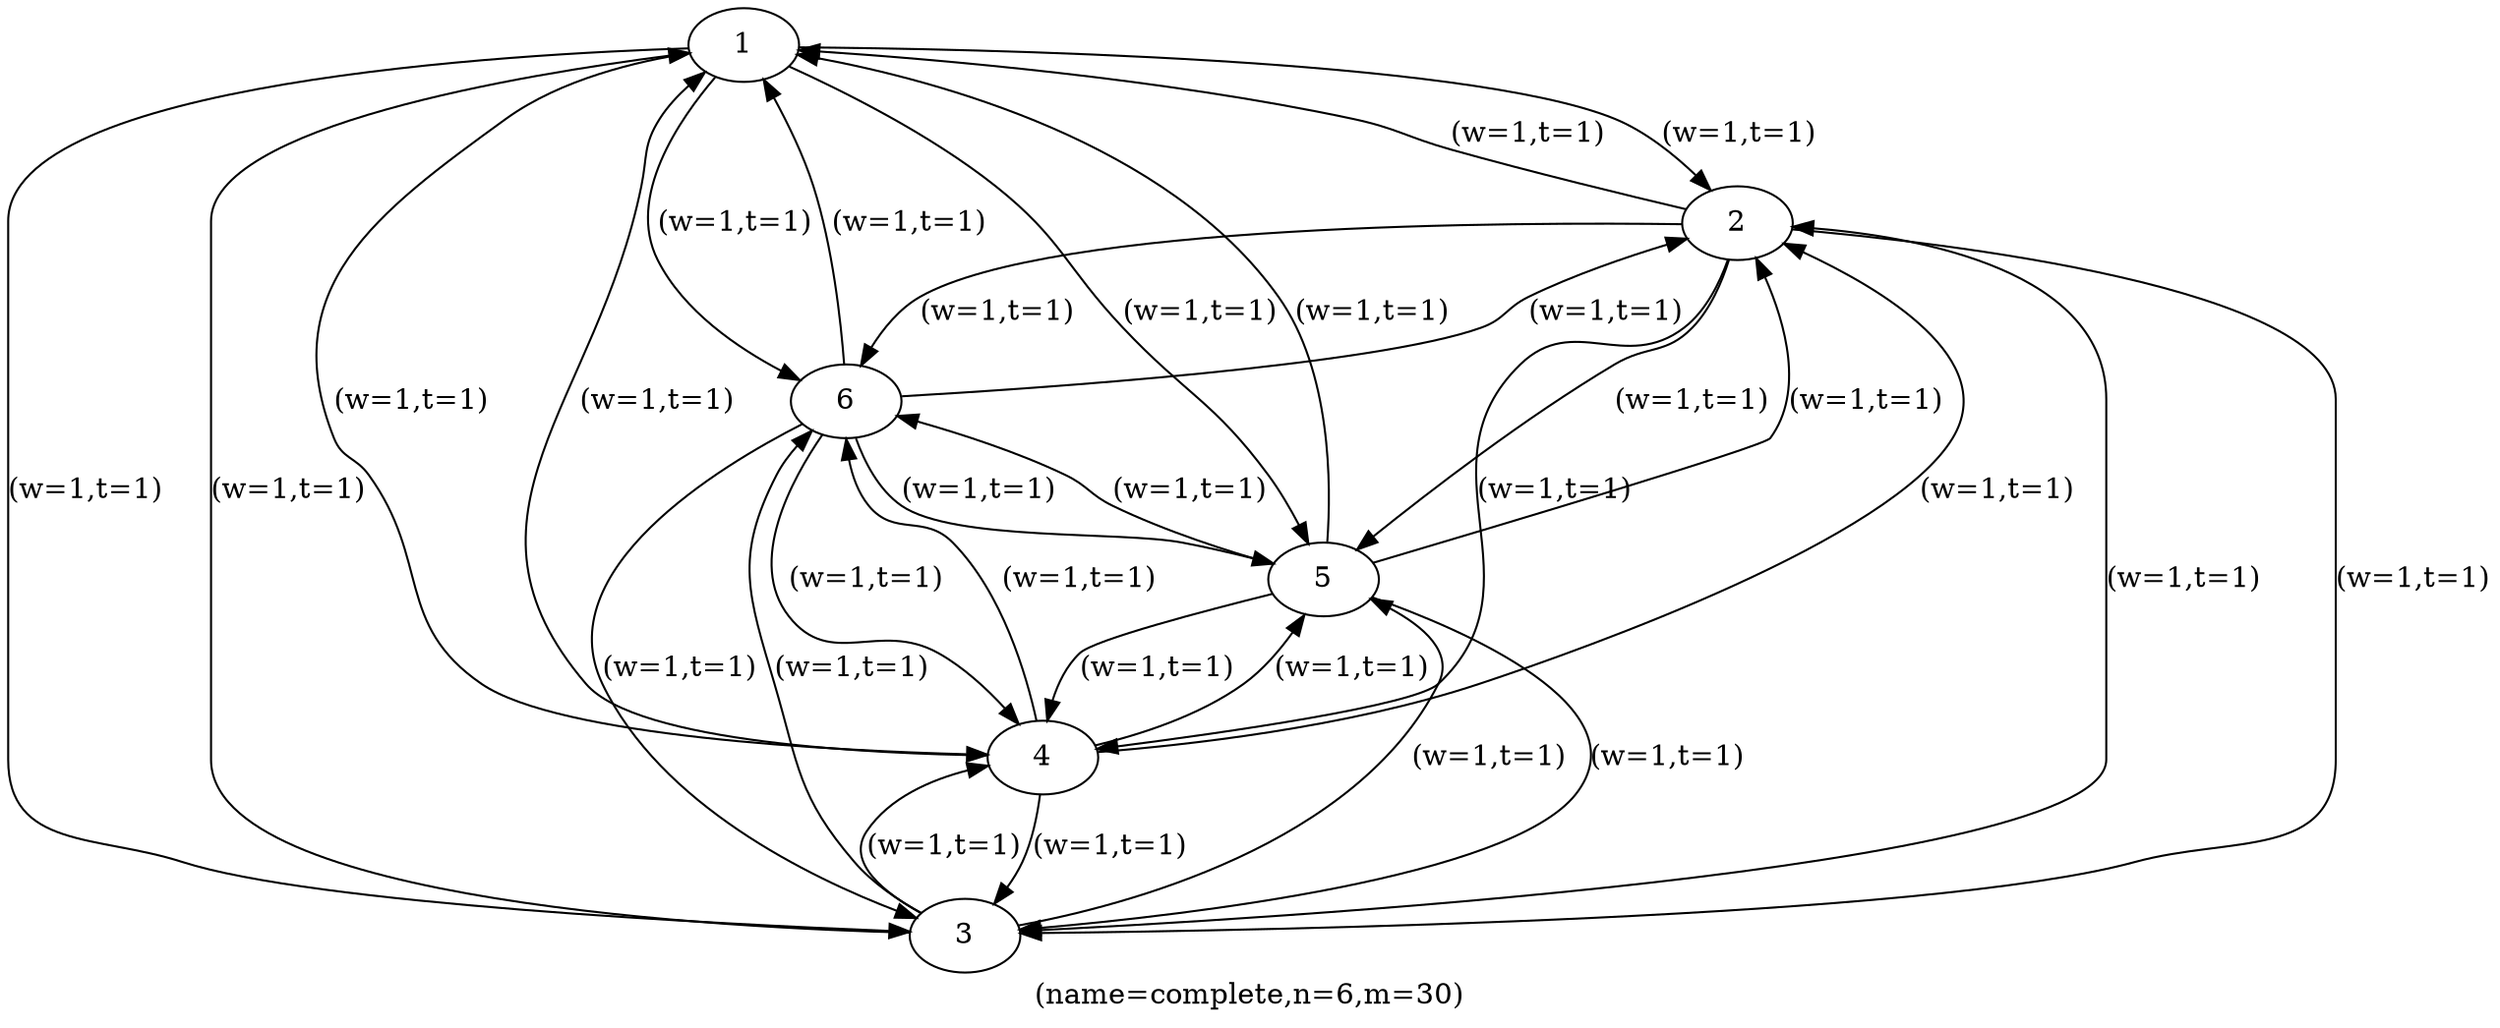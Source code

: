 digraph complete {
label="(name=complete,n=6,m=30)";
	1 -> 2 [label="(w=1,t=1)"];
	1 -> 3 [label="(w=1,t=1)"];
	1 -> 4 [label="(w=1,t=1)"];
	1 -> 5 [label="(w=1,t=1)"];
	1 -> 6 [label="(w=1,t=1)"];
	2 -> 1 [label="(w=1,t=1)"];
	2 -> 3 [label="(w=1,t=1)"];
	2 -> 4 [label="(w=1,t=1)"];
	2 -> 5 [label="(w=1,t=1)"];
	2 -> 6 [label="(w=1,t=1)"];
	3 -> 1 [label="(w=1,t=1)"];
	3 -> 2 [label="(w=1,t=1)"];
	3 -> 4 [label="(w=1,t=1)"];
	3 -> 5 [label="(w=1,t=1)"];
	3 -> 6 [label="(w=1,t=1)"];
	4 -> 1 [label="(w=1,t=1)"];
	4 -> 2 [label="(w=1,t=1)"];
	4 -> 3 [label="(w=1,t=1)"];
	4 -> 5 [label="(w=1,t=1)"];
	4 -> 6 [label="(w=1,t=1)"];
	5 -> 1 [label="(w=1,t=1)"];
	5 -> 2 [label="(w=1,t=1)"];
	5 -> 3 [label="(w=1,t=1)"];
	5 -> 4 [label="(w=1,t=1)"];
	5 -> 6 [label="(w=1,t=1)"];
	6 -> 1 [label="(w=1,t=1)"];
	6 -> 2 [label="(w=1,t=1)"];
	6 -> 3 [label="(w=1,t=1)"];
	6 -> 4 [label="(w=1,t=1)"];
	6 -> 5 [label="(w=1,t=1)"];
6 [label="6"];
4 [label="4"];
1 [label="1"];
3 [label="3"];
2 [label="2"];
5 [label="5"];
}

